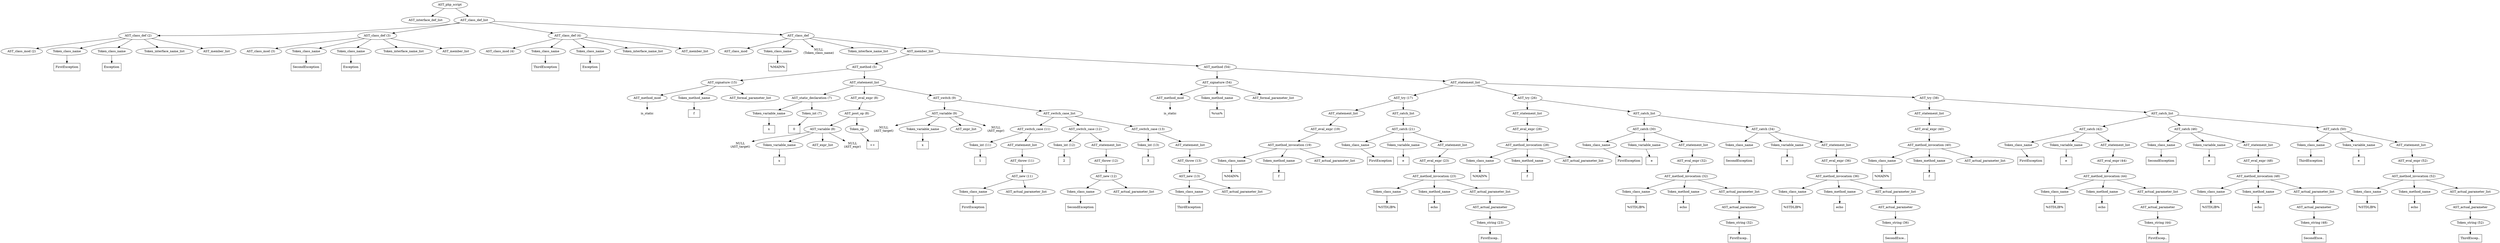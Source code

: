 /*
 * AST in dot format generated by phc -- the PHP compiler
 */

digraph AST {
node_0 [label="AST_php_script"];
node_1 [label="AST_interface_def_list"];
node_2 [label="AST_class_def_list"];
node_3 [label="AST_class_def (2)"];
node_4 [label="AST_class_mod (2)"];
node_5 [label="Token_class_name"];
node_6 [label="FirstException", shape=box]
node_5 -> node_6;
node_7 [label="Token_class_name"];
node_8 [label="Exception", shape=box]
node_7 -> node_8;
node_9 [label="Token_interface_name_list"];
node_10 [label="AST_member_list"];
node_3 -> node_10;
node_3 -> node_9;
node_3 -> node_7;
node_3 -> node_5;
node_3 -> node_4;
node_11 [label="AST_class_def (3)"];
node_12 [label="AST_class_mod (3)"];
node_13 [label="Token_class_name"];
node_14 [label="SecondException", shape=box]
node_13 -> node_14;
node_15 [label="Token_class_name"];
node_16 [label="Exception", shape=box]
node_15 -> node_16;
node_17 [label="Token_interface_name_list"];
node_18 [label="AST_member_list"];
node_11 -> node_18;
node_11 -> node_17;
node_11 -> node_15;
node_11 -> node_13;
node_11 -> node_12;
node_19 [label="AST_class_def (4)"];
node_20 [label="AST_class_mod (4)"];
node_21 [label="Token_class_name"];
node_22 [label="ThirdException", shape=box]
node_21 -> node_22;
node_23 [label="Token_class_name"];
node_24 [label="Exception", shape=box]
node_23 -> node_24;
node_25 [label="Token_interface_name_list"];
node_26 [label="AST_member_list"];
node_19 -> node_26;
node_19 -> node_25;
node_19 -> node_23;
node_19 -> node_21;
node_19 -> node_20;
node_27 [label="AST_class_def"];
node_28 [label="AST_class_mod"];
node_29 [label="Token_class_name"];
node_30 [label="%MAIN%", shape=box]
node_29 -> node_30;
node_31 [label="NULL\n(Token_class_name)", shape=plaintext]
node_32 [label="Token_interface_name_list"];
node_33 [label="AST_member_list"];
node_34 [label="AST_method (5)"];
node_35 [label="AST_signature (15)"];
node_36 [label="AST_method_mod"];
node_37 [label="is_static", shape=plaintext]
node_36 -> node_37;
node_38 [label="Token_method_name"];
node_39 [label="f", shape=box]
node_38 -> node_39;
node_40 [label="AST_formal_parameter_list"];
node_35 -> node_40;
node_35 -> node_38;
node_35 -> node_36;
node_41 [label="AST_statement_list"];
node_42 [label="AST_static_declaration (7)"];
node_43 [label="Token_variable_name"];
node_44 [label="x", shape=box]
node_43 -> node_44;
node_45 [label="Token_int (7)"];
node_46 [label="0", shape=box]
node_45 -> node_46;
node_42 -> node_45;
node_42 -> node_43;
node_47 [label="AST_eval_expr (8)"];
node_48 [label="AST_post_op (8)"];
node_49 [label="AST_variable (8)"];
node_50 [label="NULL\n(AST_target)", shape=plaintext]
node_51 [label="Token_variable_name"];
node_52 [label="x", shape=box]
node_51 -> node_52;
node_53 [label="AST_expr_list"];
node_54 [label="NULL\n(AST_expr)", shape=plaintext]
node_49 -> node_54;
node_49 -> node_53;
node_49 -> node_51;
node_49 -> node_50;
node_55 [label="Token_op"];
node_56 [label="++", shape=box]
node_55 -> node_56;
node_48 -> node_55;
node_48 -> node_49;
node_47 -> node_48;
node_57 [label="AST_switch (9)"];
node_58 [label="AST_variable (9)"];
node_59 [label="NULL\n(AST_target)", shape=plaintext]
node_60 [label="Token_variable_name"];
node_61 [label="x", shape=box]
node_60 -> node_61;
node_62 [label="AST_expr_list"];
node_63 [label="NULL\n(AST_expr)", shape=plaintext]
node_58 -> node_63;
node_58 -> node_62;
node_58 -> node_60;
node_58 -> node_59;
node_64 [label="AST_switch_case_list"];
node_65 [label="AST_switch_case (11)"];
node_66 [label="Token_int (11)"];
node_67 [label="1", shape=box]
node_66 -> node_67;
node_68 [label="AST_statement_list"];
node_69 [label="AST_throw (11)"];
node_70 [label="AST_new (11)"];
node_71 [label="Token_class_name"];
node_72 [label="FirstException", shape=box]
node_71 -> node_72;
node_73 [label="AST_actual_parameter_list"];
node_70 -> node_73;
node_70 -> node_71;
node_69 -> node_70;
node_68 -> node_69;
node_65 -> node_68;
node_65 -> node_66;
node_74 [label="AST_switch_case (12)"];
node_75 [label="Token_int (12)"];
node_76 [label="2", shape=box]
node_75 -> node_76;
node_77 [label="AST_statement_list"];
node_78 [label="AST_throw (12)"];
node_79 [label="AST_new (12)"];
node_80 [label="Token_class_name"];
node_81 [label="SecondException", shape=box]
node_80 -> node_81;
node_82 [label="AST_actual_parameter_list"];
node_79 -> node_82;
node_79 -> node_80;
node_78 -> node_79;
node_77 -> node_78;
node_74 -> node_77;
node_74 -> node_75;
node_83 [label="AST_switch_case (13)"];
node_84 [label="Token_int (13)"];
node_85 [label="3", shape=box]
node_84 -> node_85;
node_86 [label="AST_statement_list"];
node_87 [label="AST_throw (13)"];
node_88 [label="AST_new (13)"];
node_89 [label="Token_class_name"];
node_90 [label="ThirdException", shape=box]
node_89 -> node_90;
node_91 [label="AST_actual_parameter_list"];
node_88 -> node_91;
node_88 -> node_89;
node_87 -> node_88;
node_86 -> node_87;
node_83 -> node_86;
node_83 -> node_84;
node_64 -> node_83;
node_64 -> node_74;
node_64 -> node_65;
node_57 -> node_64;
node_57 -> node_58;
node_41 -> node_57;
node_41 -> node_47;
node_41 -> node_42;
node_34 -> node_41;
node_34 -> node_35;
node_92 [label="AST_method (54)"];
node_93 [label="AST_signature (54)"];
node_94 [label="AST_method_mod"];
node_95 [label="is_static", shape=plaintext]
node_94 -> node_95;
node_96 [label="Token_method_name"];
node_97 [label="%run%", shape=box]
node_96 -> node_97;
node_98 [label="AST_formal_parameter_list"];
node_93 -> node_98;
node_93 -> node_96;
node_93 -> node_94;
node_99 [label="AST_statement_list"];
node_100 [label="AST_try (17)"];
node_101 [label="AST_statement_list"];
node_102 [label="AST_eval_expr (19)"];
node_103 [label="AST_method_invocation (19)"];
node_104 [label="Token_class_name"];
node_105 [label="%MAIN%", shape=box]
node_104 -> node_105;
node_106 [label="Token_method_name"];
node_107 [label="f", shape=box]
node_106 -> node_107;
node_108 [label="AST_actual_parameter_list"];
node_103 -> node_108;
node_103 -> node_106;
node_103 -> node_104;
node_102 -> node_103;
node_101 -> node_102;
node_109 [label="AST_catch_list"];
node_110 [label="AST_catch (21)"];
node_111 [label="Token_class_name"];
node_112 [label="FirstException", shape=box]
node_111 -> node_112;
node_113 [label="Token_variable_name"];
node_114 [label="e", shape=box]
node_113 -> node_114;
node_115 [label="AST_statement_list"];
node_116 [label="AST_eval_expr (23)"];
node_117 [label="AST_method_invocation (23)"];
node_118 [label="Token_class_name"];
node_119 [label="%STDLIB%", shape=box]
node_118 -> node_119;
node_120 [label="Token_method_name"];
node_121 [label="echo", shape=box]
node_120 -> node_121;
node_122 [label="AST_actual_parameter_list"];
node_123 [label="AST_actual_parameter"];
node_124 [label="Token_string (23)"];
node_125 [label="FirstExcep..", shape=box]
node_124 -> node_125;
node_123 -> node_124;
node_122 -> node_123;
node_117 -> node_122;
node_117 -> node_120;
node_117 -> node_118;
node_116 -> node_117;
node_115 -> node_116;
node_110 -> node_115;
node_110 -> node_113;
node_110 -> node_111;
node_109 -> node_110;
node_100 -> node_109;
node_100 -> node_101;
node_126 [label="AST_try (26)"];
node_127 [label="AST_statement_list"];
node_128 [label="AST_eval_expr (28)"];
node_129 [label="AST_method_invocation (28)"];
node_130 [label="Token_class_name"];
node_131 [label="%MAIN%", shape=box]
node_130 -> node_131;
node_132 [label="Token_method_name"];
node_133 [label="f", shape=box]
node_132 -> node_133;
node_134 [label="AST_actual_parameter_list"];
node_129 -> node_134;
node_129 -> node_132;
node_129 -> node_130;
node_128 -> node_129;
node_127 -> node_128;
node_135 [label="AST_catch_list"];
node_136 [label="AST_catch (30)"];
node_137 [label="Token_class_name"];
node_138 [label="FirstException", shape=box]
node_137 -> node_138;
node_139 [label="Token_variable_name"];
node_140 [label="e", shape=box]
node_139 -> node_140;
node_141 [label="AST_statement_list"];
node_142 [label="AST_eval_expr (32)"];
node_143 [label="AST_method_invocation (32)"];
node_144 [label="Token_class_name"];
node_145 [label="%STDLIB%", shape=box]
node_144 -> node_145;
node_146 [label="Token_method_name"];
node_147 [label="echo", shape=box]
node_146 -> node_147;
node_148 [label="AST_actual_parameter_list"];
node_149 [label="AST_actual_parameter"];
node_150 [label="Token_string (32)"];
node_151 [label="FirstExcep..", shape=box]
node_150 -> node_151;
node_149 -> node_150;
node_148 -> node_149;
node_143 -> node_148;
node_143 -> node_146;
node_143 -> node_144;
node_142 -> node_143;
node_141 -> node_142;
node_136 -> node_141;
node_136 -> node_139;
node_136 -> node_137;
node_152 [label="AST_catch (34)"];
node_153 [label="Token_class_name"];
node_154 [label="SecondException", shape=box]
node_153 -> node_154;
node_155 [label="Token_variable_name"];
node_156 [label="e", shape=box]
node_155 -> node_156;
node_157 [label="AST_statement_list"];
node_158 [label="AST_eval_expr (36)"];
node_159 [label="AST_method_invocation (36)"];
node_160 [label="Token_class_name"];
node_161 [label="%STDLIB%", shape=box]
node_160 -> node_161;
node_162 [label="Token_method_name"];
node_163 [label="echo", shape=box]
node_162 -> node_163;
node_164 [label="AST_actual_parameter_list"];
node_165 [label="AST_actual_parameter"];
node_166 [label="Token_string (36)"];
node_167 [label="SecondExce..", shape=box]
node_166 -> node_167;
node_165 -> node_166;
node_164 -> node_165;
node_159 -> node_164;
node_159 -> node_162;
node_159 -> node_160;
node_158 -> node_159;
node_157 -> node_158;
node_152 -> node_157;
node_152 -> node_155;
node_152 -> node_153;
node_135 -> node_152;
node_135 -> node_136;
node_126 -> node_135;
node_126 -> node_127;
node_168 [label="AST_try (38)"];
node_169 [label="AST_statement_list"];
node_170 [label="AST_eval_expr (40)"];
node_171 [label="AST_method_invocation (40)"];
node_172 [label="Token_class_name"];
node_173 [label="%MAIN%", shape=box]
node_172 -> node_173;
node_174 [label="Token_method_name"];
node_175 [label="f", shape=box]
node_174 -> node_175;
node_176 [label="AST_actual_parameter_list"];
node_171 -> node_176;
node_171 -> node_174;
node_171 -> node_172;
node_170 -> node_171;
node_169 -> node_170;
node_177 [label="AST_catch_list"];
node_178 [label="AST_catch (42)"];
node_179 [label="Token_class_name"];
node_180 [label="FirstException", shape=box]
node_179 -> node_180;
node_181 [label="Token_variable_name"];
node_182 [label="e", shape=box]
node_181 -> node_182;
node_183 [label="AST_statement_list"];
node_184 [label="AST_eval_expr (44)"];
node_185 [label="AST_method_invocation (44)"];
node_186 [label="Token_class_name"];
node_187 [label="%STDLIB%", shape=box]
node_186 -> node_187;
node_188 [label="Token_method_name"];
node_189 [label="echo", shape=box]
node_188 -> node_189;
node_190 [label="AST_actual_parameter_list"];
node_191 [label="AST_actual_parameter"];
node_192 [label="Token_string (44)"];
node_193 [label="FirstExcep..", shape=box]
node_192 -> node_193;
node_191 -> node_192;
node_190 -> node_191;
node_185 -> node_190;
node_185 -> node_188;
node_185 -> node_186;
node_184 -> node_185;
node_183 -> node_184;
node_178 -> node_183;
node_178 -> node_181;
node_178 -> node_179;
node_194 [label="AST_catch (46)"];
node_195 [label="Token_class_name"];
node_196 [label="SecondException", shape=box]
node_195 -> node_196;
node_197 [label="Token_variable_name"];
node_198 [label="e", shape=box]
node_197 -> node_198;
node_199 [label="AST_statement_list"];
node_200 [label="AST_eval_expr (48)"];
node_201 [label="AST_method_invocation (48)"];
node_202 [label="Token_class_name"];
node_203 [label="%STDLIB%", shape=box]
node_202 -> node_203;
node_204 [label="Token_method_name"];
node_205 [label="echo", shape=box]
node_204 -> node_205;
node_206 [label="AST_actual_parameter_list"];
node_207 [label="AST_actual_parameter"];
node_208 [label="Token_string (48)"];
node_209 [label="SecondExce..", shape=box]
node_208 -> node_209;
node_207 -> node_208;
node_206 -> node_207;
node_201 -> node_206;
node_201 -> node_204;
node_201 -> node_202;
node_200 -> node_201;
node_199 -> node_200;
node_194 -> node_199;
node_194 -> node_197;
node_194 -> node_195;
node_210 [label="AST_catch (50)"];
node_211 [label="Token_class_name"];
node_212 [label="ThirdException", shape=box]
node_211 -> node_212;
node_213 [label="Token_variable_name"];
node_214 [label="e", shape=box]
node_213 -> node_214;
node_215 [label="AST_statement_list"];
node_216 [label="AST_eval_expr (52)"];
node_217 [label="AST_method_invocation (52)"];
node_218 [label="Token_class_name"];
node_219 [label="%STDLIB%", shape=box]
node_218 -> node_219;
node_220 [label="Token_method_name"];
node_221 [label="echo", shape=box]
node_220 -> node_221;
node_222 [label="AST_actual_parameter_list"];
node_223 [label="AST_actual_parameter"];
node_224 [label="Token_string (52)"];
node_225 [label="ThirdExcep..", shape=box]
node_224 -> node_225;
node_223 -> node_224;
node_222 -> node_223;
node_217 -> node_222;
node_217 -> node_220;
node_217 -> node_218;
node_216 -> node_217;
node_215 -> node_216;
node_210 -> node_215;
node_210 -> node_213;
node_210 -> node_211;
node_177 -> node_210;
node_177 -> node_194;
node_177 -> node_178;
node_168 -> node_177;
node_168 -> node_169;
node_99 -> node_168;
node_99 -> node_126;
node_99 -> node_100;
node_92 -> node_99;
node_92 -> node_93;
node_33 -> node_92;
node_33 -> node_34;
node_27 -> node_33;
node_27 -> node_32;
node_27 -> node_31;
node_27 -> node_29;
node_27 -> node_28;
node_2 -> node_27;
node_2 -> node_19;
node_2 -> node_11;
node_2 -> node_3;
node_0 -> node_2;
node_0 -> node_1;
}
